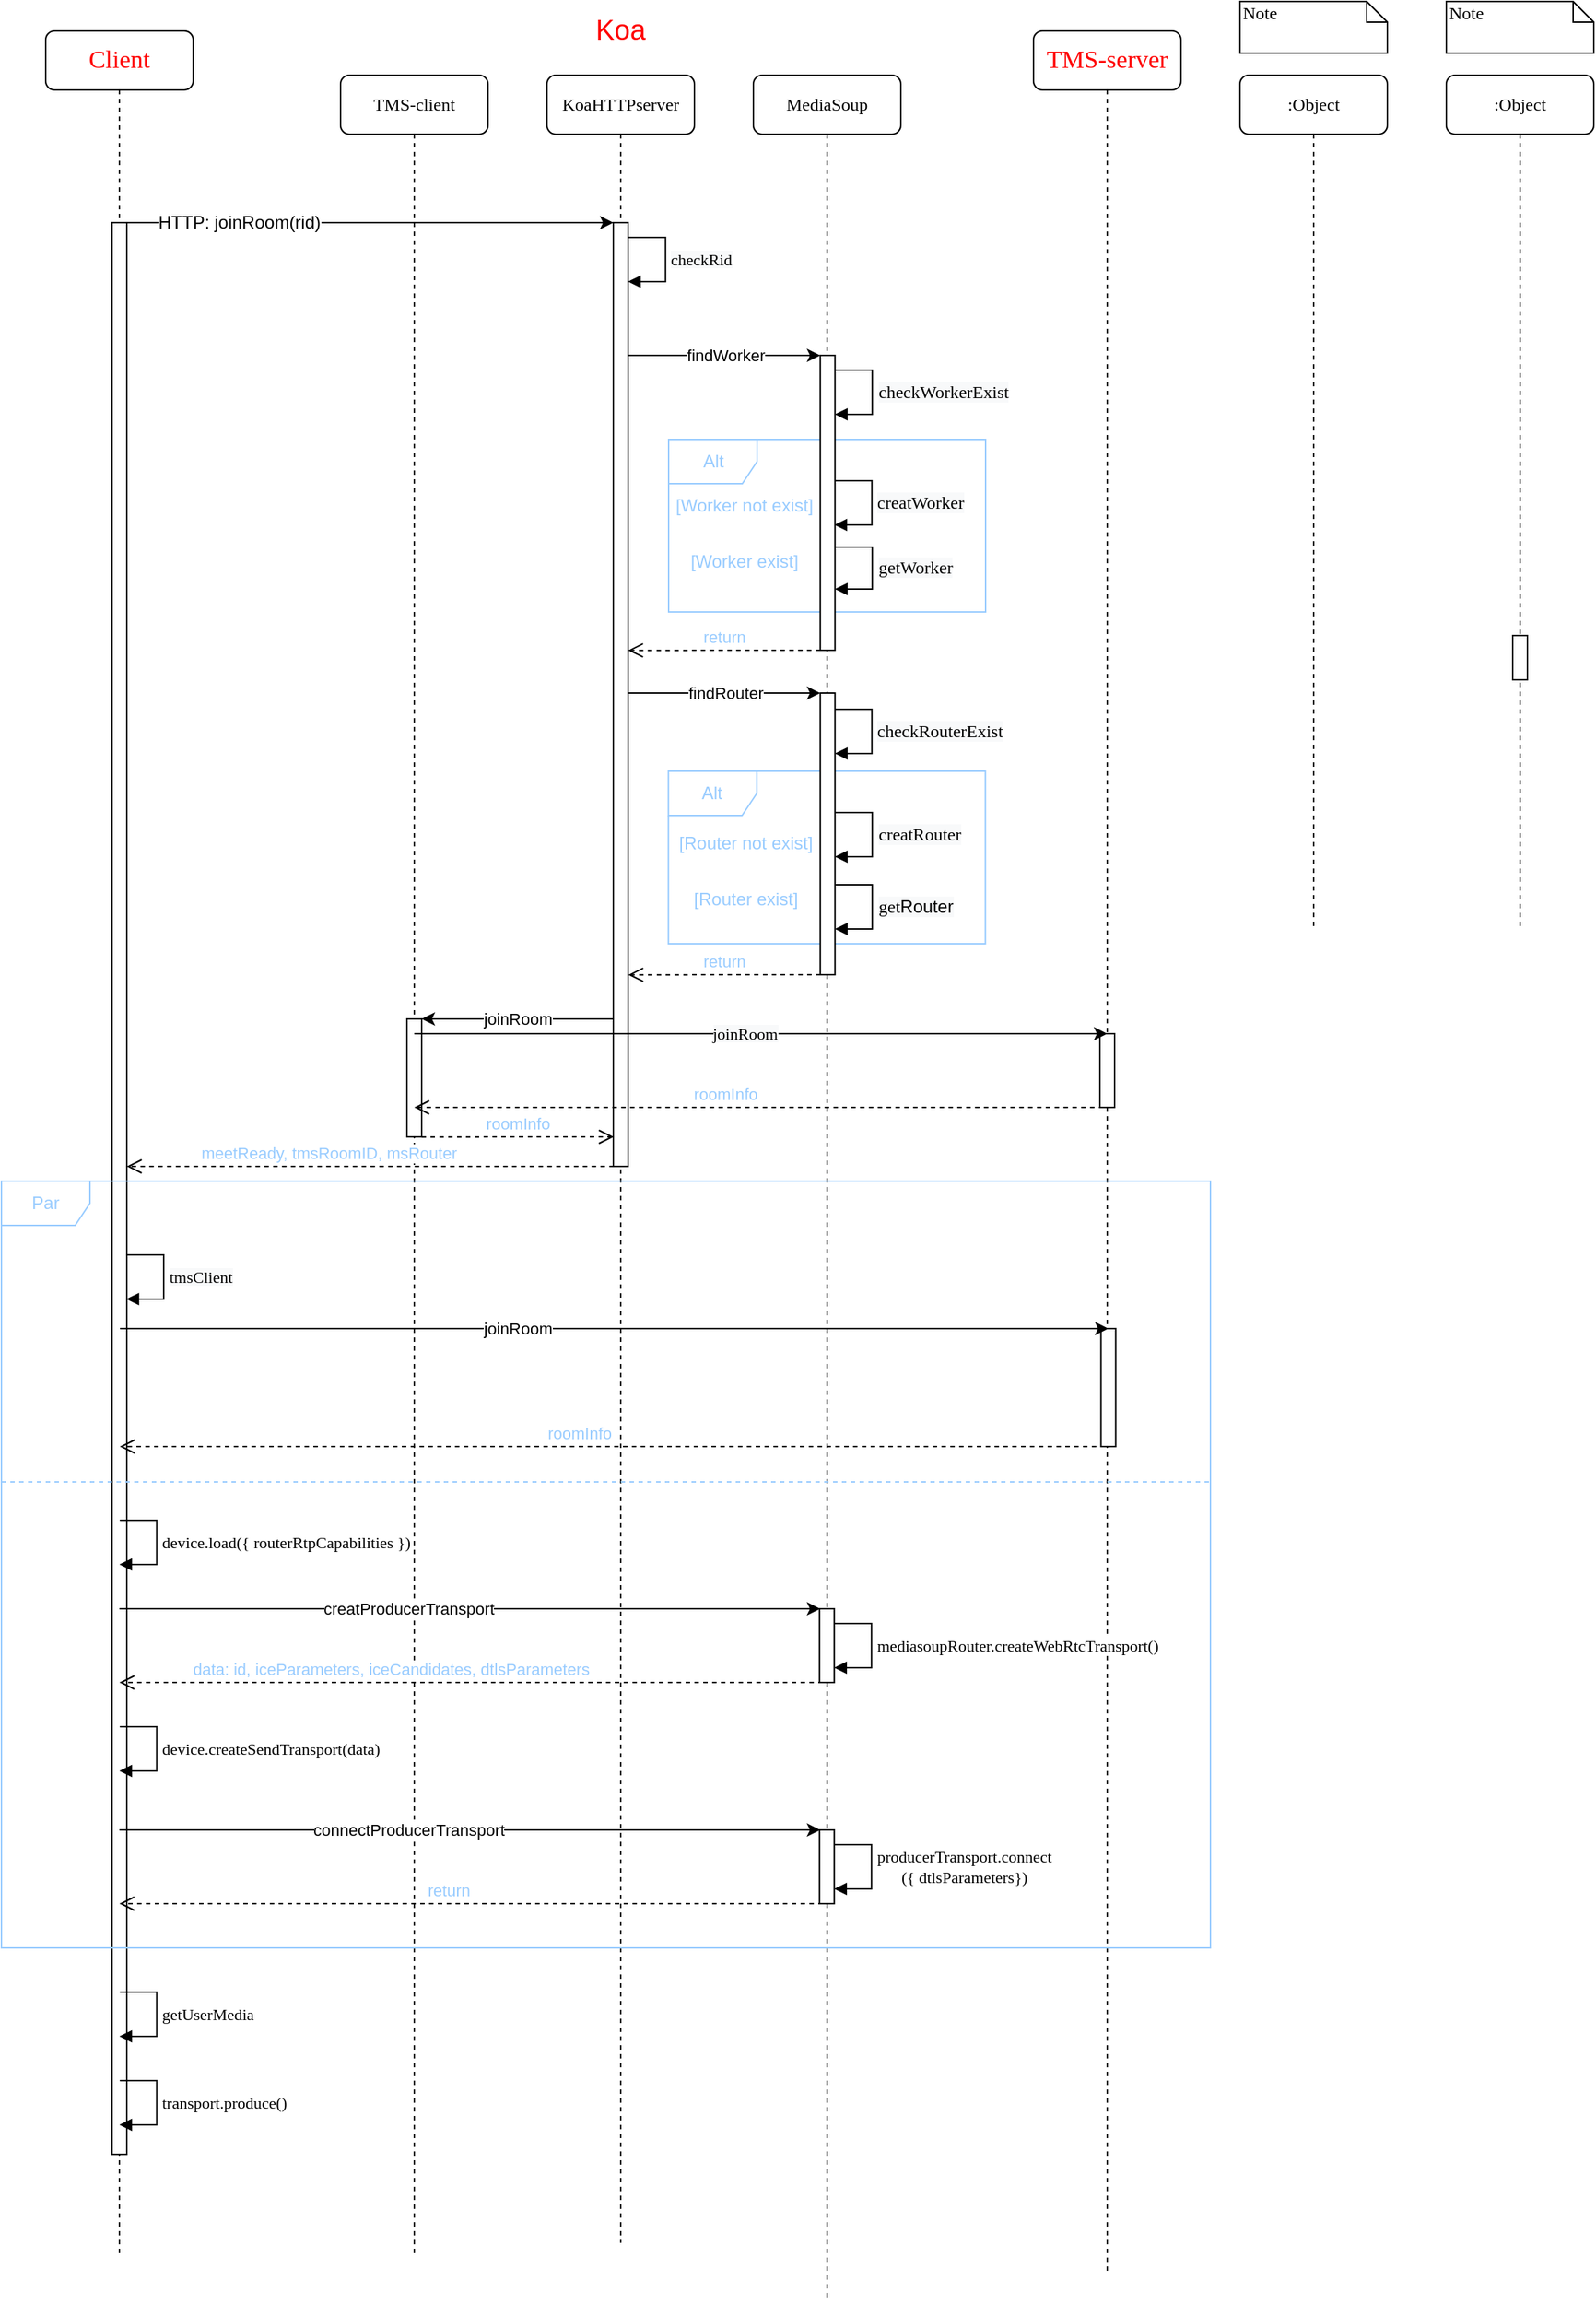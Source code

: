 <mxfile version="13.6.5" type="github">
  <diagram name="Page-1" id="13e1069c-82ec-6db2-03f1-153e76fe0fe0">
    <mxGraphModel dx="1185" dy="670" grid="1" gridSize="10" guides="1" tooltips="1" connect="1" arrows="1" fold="1" page="0" pageScale="1" pageWidth="1654" pageHeight="2336" background="#ffffff" math="0" shadow="0">
      <root>
        <mxCell id="0" />
        <mxCell id="1" parent="0" />
        <mxCell id="b2PtK0ISg53wSsYbWz4A-67" value="Alt" style="shape=umlFrame;whiteSpace=wrap;html=1;rounded=1;fillColor=none;fontColor=#99CCFF;strokeColor=#99CCFF;" vertex="1" parent="1">
          <mxGeometry x="462.5" y="357" width="215" height="117" as="geometry" />
        </mxCell>
        <mxCell id="b2PtK0ISg53wSsYbWz4A-2" value="TMS-client" style="shape=umlLifeline;perimeter=lifelinePerimeter;whiteSpace=wrap;html=1;container=1;collapsible=0;recursiveResize=0;outlineConnect=0;rounded=1;shadow=0;comic=0;labelBackgroundColor=none;strokeWidth=1;fontFamily=Verdana;fontSize=12;align=center;" vertex="1" parent="1">
          <mxGeometry x="240" y="110" width="100" height="1480" as="geometry" />
        </mxCell>
        <mxCell id="b2PtK0ISg53wSsYbWz4A-3" value="" style="html=1;points=[];perimeter=orthogonalPerimeter;rounded=0;shadow=0;comic=0;labelBackgroundColor=none;strokeWidth=1;fontFamily=Verdana;fontSize=12;align=center;" vertex="1" parent="b2PtK0ISg53wSsYbWz4A-2">
          <mxGeometry x="45" y="640" width="10" height="80" as="geometry" />
        </mxCell>
        <mxCell id="b2PtK0ISg53wSsYbWz4A-4" value="KoaHTTPserver" style="shape=umlLifeline;perimeter=lifelinePerimeter;whiteSpace=wrap;html=1;container=1;collapsible=0;recursiveResize=0;outlineConnect=0;rounded=1;shadow=0;comic=0;labelBackgroundColor=none;strokeWidth=1;fontFamily=Verdana;fontSize=12;align=center;" vertex="1" parent="1">
          <mxGeometry x="380" y="110" width="100" height="1470" as="geometry" />
        </mxCell>
        <mxCell id="b2PtK0ISg53wSsYbWz4A-5" value="" style="html=1;points=[];perimeter=orthogonalPerimeter;rounded=0;shadow=0;comic=0;labelBackgroundColor=none;strokeWidth=1;fontFamily=Verdana;fontSize=12;align=center;" vertex="1" parent="b2PtK0ISg53wSsYbWz4A-4">
          <mxGeometry x="45" y="100" width="10" height="640" as="geometry" />
        </mxCell>
        <mxCell id="b2PtK0ISg53wSsYbWz4A-6" value="MediaSoup" style="shape=umlLifeline;perimeter=lifelinePerimeter;whiteSpace=wrap;html=1;container=1;collapsible=0;recursiveResize=0;outlineConnect=0;rounded=1;shadow=0;comic=0;labelBackgroundColor=none;strokeWidth=1;fontFamily=Verdana;fontSize=12;align=center;" vertex="1" parent="1">
          <mxGeometry x="520" y="110" width="100" height="1510" as="geometry" />
        </mxCell>
        <mxCell id="b2PtK0ISg53wSsYbWz4A-7" value="TMS-server" style="shape=umlLifeline;perimeter=lifelinePerimeter;whiteSpace=wrap;html=1;container=1;collapsible=0;recursiveResize=0;outlineConnect=0;rounded=1;shadow=0;comic=0;labelBackgroundColor=none;strokeWidth=1;fontFamily=Verdana;fontSize=17;align=center;fontColor=#FF0000;" vertex="1" parent="1">
          <mxGeometry x="710" y="80" width="100" height="1520" as="geometry" />
        </mxCell>
        <mxCell id="b2PtK0ISg53wSsYbWz4A-87" value="" style="html=1;points=[];perimeter=orthogonalPerimeter;rounded=0;shadow=0;comic=0;labelBackgroundColor=none;strokeWidth=1;fontFamily=Verdana;fontSize=12;align=center;" vertex="1" parent="b2PtK0ISg53wSsYbWz4A-7">
          <mxGeometry x="45" y="680" width="10" height="50" as="geometry" />
        </mxCell>
        <mxCell id="b2PtK0ISg53wSsYbWz4A-8" value=":Object" style="shape=umlLifeline;perimeter=lifelinePerimeter;whiteSpace=wrap;html=1;container=1;collapsible=0;recursiveResize=0;outlineConnect=0;rounded=1;shadow=0;comic=0;labelBackgroundColor=none;strokeWidth=1;fontFamily=Verdana;fontSize=12;align=center;" vertex="1" parent="1">
          <mxGeometry x="850" y="110" width="100" height="580" as="geometry" />
        </mxCell>
        <mxCell id="b2PtK0ISg53wSsYbWz4A-9" value=":Object" style="shape=umlLifeline;perimeter=lifelinePerimeter;whiteSpace=wrap;html=1;container=1;collapsible=0;recursiveResize=0;outlineConnect=0;rounded=1;shadow=0;comic=0;labelBackgroundColor=none;strokeWidth=1;fontFamily=Verdana;fontSize=12;align=center;" vertex="1" parent="1">
          <mxGeometry x="990" y="110" width="100" height="580" as="geometry" />
        </mxCell>
        <mxCell id="b2PtK0ISg53wSsYbWz4A-10" value="Client" style="shape=umlLifeline;perimeter=lifelinePerimeter;whiteSpace=wrap;html=1;container=1;collapsible=0;recursiveResize=0;outlineConnect=0;rounded=1;shadow=0;comic=0;labelBackgroundColor=none;strokeWidth=1;fontFamily=Verdana;fontSize=17;align=center;fontColor=#FF0000;" vertex="1" parent="1">
          <mxGeometry x="40" y="80" width="100" height="1510" as="geometry" />
        </mxCell>
        <mxCell id="b2PtK0ISg53wSsYbWz4A-11" value="" style="html=1;points=[];perimeter=orthogonalPerimeter;rounded=0;shadow=0;comic=0;labelBackgroundColor=none;strokeWidth=1;fontFamily=Verdana;fontSize=12;align=center;" vertex="1" parent="b2PtK0ISg53wSsYbWz4A-10">
          <mxGeometry x="45" y="130" width="10" height="1310" as="geometry" />
        </mxCell>
        <mxCell id="b2PtK0ISg53wSsYbWz4A-12" value="" style="html=1;points=[];perimeter=orthogonalPerimeter;rounded=0;shadow=0;comic=0;labelBackgroundColor=none;strokeWidth=1;fontFamily=Verdana;fontSize=12;align=center;" vertex="1" parent="1">
          <mxGeometry x="565.33" y="300" width="10" height="200" as="geometry" />
        </mxCell>
        <mxCell id="b2PtK0ISg53wSsYbWz4A-15" value="" style="html=1;points=[];perimeter=orthogonalPerimeter;rounded=0;shadow=0;comic=0;labelBackgroundColor=none;strokeColor=#000000;strokeWidth=1;fillColor=#FFFFFF;fontFamily=Verdana;fontSize=12;fontColor=#000000;align=center;" vertex="1" parent="1">
          <mxGeometry x="1035" y="490" width="10" height="30" as="geometry" />
        </mxCell>
        <mxCell id="b2PtK0ISg53wSsYbWz4A-21" value="Note" style="shape=note;whiteSpace=wrap;html=1;size=14;verticalAlign=top;align=left;spacingTop=-6;rounded=0;shadow=0;comic=0;labelBackgroundColor=none;strokeWidth=1;fontFamily=Verdana;fontSize=12" vertex="1" parent="1">
          <mxGeometry x="850" y="60" width="100" height="35" as="geometry" />
        </mxCell>
        <mxCell id="b2PtK0ISg53wSsYbWz4A-22" value="Note" style="shape=note;whiteSpace=wrap;html=1;size=14;verticalAlign=top;align=left;spacingTop=-6;rounded=0;shadow=0;comic=0;labelBackgroundColor=none;strokeWidth=1;fontFamily=Verdana;fontSize=12" vertex="1" parent="1">
          <mxGeometry x="990" y="60" width="100" height="35" as="geometry" />
        </mxCell>
        <mxCell id="b2PtK0ISg53wSsYbWz4A-23" value="Koa" style="text;html=1;strokeColor=none;fillColor=none;align=center;verticalAlign=middle;whiteSpace=wrap;rounded=0;fontSize=19;fontColor=#FF0000;" vertex="1" parent="1">
          <mxGeometry x="395" y="60" width="70" height="40" as="geometry" />
        </mxCell>
        <mxCell id="b2PtK0ISg53wSsYbWz4A-24" value="" style="endArrow=classic;html=1;fontSize=17;fontColor=#FF0000;entryX=0;entryY=0;entryDx=0;entryDy=0;entryPerimeter=0;" edge="1" parent="1">
          <mxGeometry width="50" height="50" relative="1" as="geometry">
            <mxPoint x="89.667" y="210" as="sourcePoint" />
            <mxPoint x="425" y="210" as="targetPoint" />
          </mxGeometry>
        </mxCell>
        <mxCell id="b2PtK0ISg53wSsYbWz4A-25" value="HTTP: joinRoom(rid)" style="edgeLabel;html=1;align=center;verticalAlign=middle;resizable=0;points=[];fontSize=12;" vertex="1" connectable="0" parent="b2PtK0ISg53wSsYbWz4A-24">
          <mxGeometry x="-0.064" relative="1" as="geometry">
            <mxPoint x="-76.33" as="offset" />
          </mxGeometry>
        </mxCell>
        <mxCell id="b2PtK0ISg53wSsYbWz4A-26" value="" style="endArrow=classic;html=1;entryX=0;entryY=0;entryDx=0;entryDy=0;entryPerimeter=0;" edge="1" parent="1" target="b2PtK0ISg53wSsYbWz4A-12">
          <mxGeometry width="50" height="50" relative="1" as="geometry">
            <mxPoint x="435.33" y="300" as="sourcePoint" />
            <mxPoint x="510.33" y="300" as="targetPoint" />
          </mxGeometry>
        </mxCell>
        <mxCell id="b2PtK0ISg53wSsYbWz4A-27" value="findWorker" style="edgeLabel;html=1;align=center;verticalAlign=middle;resizable=0;points=[];" vertex="1" connectable="0" parent="b2PtK0ISg53wSsYbWz4A-26">
          <mxGeometry x="-0.244" y="-1" relative="1" as="geometry">
            <mxPoint x="16.01" y="-1" as="offset" />
          </mxGeometry>
        </mxCell>
        <mxCell id="b2PtK0ISg53wSsYbWz4A-42" value="return" style="html=1;verticalAlign=bottom;endArrow=open;dashed=1;endSize=8;fontColor=#99CCFF;entryX=0.967;entryY=0.947;entryDx=0;entryDy=0;entryPerimeter=0;" edge="1" parent="1">
          <mxGeometry x="-0.003" relative="1" as="geometry">
            <mxPoint x="565.33" y="500" as="sourcePoint" />
            <mxPoint x="435.0" y="500.09" as="targetPoint" />
            <mxPoint as="offset" />
          </mxGeometry>
        </mxCell>
        <mxCell id="b2PtK0ISg53wSsYbWz4A-45" value="Alt" style="shape=umlFrame;whiteSpace=wrap;html=1;rounded=1;fillColor=none;fontColor=#99CCFF;strokeColor=#99CCFF;" vertex="1" parent="1">
          <mxGeometry x="462.33" y="582" width="215" height="117" as="geometry" />
        </mxCell>
        <mxCell id="b2PtK0ISg53wSsYbWz4A-47" value="[Router not exist]" style="text;html=1;strokeColor=none;fillColor=none;align=center;verticalAlign=middle;whiteSpace=wrap;rounded=0;dashed=1;dashPattern=1 4;fontColor=#99CCFF;" vertex="1" parent="1">
          <mxGeometry x="465.33" y="621" width="99.67" height="20" as="geometry" />
        </mxCell>
        <mxCell id="b2PtK0ISg53wSsYbWz4A-48" value="[Router exist]" style="text;html=1;strokeColor=none;fillColor=none;align=center;verticalAlign=middle;whiteSpace=wrap;rounded=0;dashed=1;dashPattern=1 4;fontColor=#99CCFF;" vertex="1" parent="1">
          <mxGeometry x="465.33" y="659" width="100" height="20" as="geometry" />
        </mxCell>
        <mxCell id="b2PtK0ISg53wSsYbWz4A-49" value="" style="html=1;points=[];perimeter=orthogonalPerimeter;rounded=0;shadow=0;comic=0;labelBackgroundColor=none;strokeWidth=1;fontFamily=Verdana;fontSize=12;align=center;" vertex="1" parent="1">
          <mxGeometry x="565.33" y="529" width="10" height="191" as="geometry" />
        </mxCell>
        <mxCell id="b2PtK0ISg53wSsYbWz4A-55" value="return" style="html=1;verticalAlign=bottom;endArrow=open;dashed=1;endSize=8;fontColor=#99CCFF;entryX=0.967;entryY=0.947;entryDx=0;entryDy=0;entryPerimeter=0;" edge="1" parent="1">
          <mxGeometry x="-0.003" relative="1" as="geometry">
            <mxPoint x="565.47" y="720" as="sourcePoint" />
            <mxPoint x="435.14" y="720.09" as="targetPoint" />
            <mxPoint as="offset" />
          </mxGeometry>
        </mxCell>
        <mxCell id="b2PtK0ISg53wSsYbWz4A-58" value="&lt;span style=&quot;color: rgb(0 , 0 , 0) ; font-family: &amp;#34;verdana&amp;#34; ; font-size: 12px ; text-align: center ; background-color: rgb(248 , 249 , 250)&quot;&gt;checkWorkerExist&lt;/span&gt;" style="edgeStyle=orthogonalEdgeStyle;html=1;align=left;spacingLeft=2;endArrow=block;rounded=0;fontColor=#99CCFF;" edge="1" parent="1">
          <mxGeometry x="-0.005" relative="1" as="geometry">
            <mxPoint x="575.66" y="310" as="sourcePoint" />
            <Array as="points">
              <mxPoint x="600.66" y="310" />
            </Array>
            <mxPoint x="575.33" y="340" as="targetPoint" />
            <mxPoint as="offset" />
          </mxGeometry>
        </mxCell>
        <mxCell id="b2PtK0ISg53wSsYbWz4A-61" value="&lt;span style=&quot;color: rgb(0 , 0 , 0) ; font-family: &amp;#34;verdana&amp;#34; ; font-size: 12px ; text-align: center ; background-color: rgb(248 , 249 , 250)&quot;&gt;checkRouterExist&lt;/span&gt;" style="edgeStyle=orthogonalEdgeStyle;html=1;align=left;spacingLeft=2;endArrow=block;rounded=0;fontColor=#99CCFF;" edge="1" parent="1">
          <mxGeometry x="-0.005" relative="1" as="geometry">
            <mxPoint x="575.33" y="540" as="sourcePoint" />
            <Array as="points">
              <mxPoint x="600.33" y="540" />
            </Array>
            <mxPoint x="575.33" y="570" as="targetPoint" />
            <mxPoint as="offset" />
          </mxGeometry>
        </mxCell>
        <mxCell id="b2PtK0ISg53wSsYbWz4A-62" value="&lt;span style=&quot;color: rgb(0 , 0 , 0) ; font-family: &amp;#34;verdana&amp;#34; ; font-size: 12px ; text-align: center ; background-color: rgb(248 , 249 , 250)&quot;&gt;creatRouter&lt;/span&gt;" style="edgeStyle=orthogonalEdgeStyle;html=1;align=left;spacingLeft=2;endArrow=block;rounded=0;fontColor=#99CCFF;" edge="1" parent="1">
          <mxGeometry x="-0.005" relative="1" as="geometry">
            <mxPoint x="575.66" y="610" as="sourcePoint" />
            <Array as="points">
              <mxPoint x="600.66" y="610" />
            </Array>
            <mxPoint x="575.33" y="640" as="targetPoint" />
            <mxPoint as="offset" />
          </mxGeometry>
        </mxCell>
        <mxCell id="b2PtK0ISg53wSsYbWz4A-63" value="&lt;span style=&quot;color: rgb(0 , 0 , 0) ; font-family: &amp;#34;verdana&amp;#34; ; font-size: 12px ; text-align: center ; background-color: rgb(248 , 249 , 250)&quot;&gt;get&lt;/span&gt;&lt;span style=&quot;color: rgb(0 , 0 , 0) ; font-size: 12px ; text-align: center ; background-color: rgb(248 , 249 , 250) ; font-family: &amp;#34;helvetica&amp;#34;&quot;&gt;Router&lt;/span&gt;" style="edgeStyle=orthogonalEdgeStyle;html=1;align=left;spacingLeft=2;endArrow=block;rounded=0;fontColor=#99CCFF;" edge="1" parent="1">
          <mxGeometry x="-0.005" relative="1" as="geometry">
            <mxPoint x="575.65" y="659" as="sourcePoint" />
            <Array as="points">
              <mxPoint x="600.65" y="659" />
            </Array>
            <mxPoint x="575.33" y="689" as="targetPoint" />
            <mxPoint as="offset" />
          </mxGeometry>
        </mxCell>
        <mxCell id="b2PtK0ISg53wSsYbWz4A-59" value="&lt;span style=&quot;color: rgb(0 , 0 , 0) ; font-family: &amp;#34;verdana&amp;#34; ; font-size: 12px ; text-align: center ; background-color: rgb(248 , 249 , 250)&quot;&gt;creatWorker&lt;/span&gt;" style="edgeStyle=orthogonalEdgeStyle;html=1;align=left;spacingLeft=2;endArrow=block;rounded=0;fontColor=#99CCFF;" edge="1" parent="1">
          <mxGeometry x="-0.005" relative="1" as="geometry">
            <mxPoint x="575.33" y="385" as="sourcePoint" />
            <Array as="points">
              <mxPoint x="600.33" y="385" />
            </Array>
            <mxPoint x="575" y="415" as="targetPoint" />
            <mxPoint as="offset" />
          </mxGeometry>
        </mxCell>
        <mxCell id="b2PtK0ISg53wSsYbWz4A-69" value="[Worker not exist]" style="text;html=1;strokeColor=none;fillColor=none;align=center;verticalAlign=middle;whiteSpace=wrap;rounded=0;dashed=1;dashPattern=1 4;fontColor=#99CCFF;" vertex="1" parent="1">
          <mxGeometry x="465.33" y="392" width="97.5" height="20" as="geometry" />
        </mxCell>
        <mxCell id="b2PtK0ISg53wSsYbWz4A-70" value="[Worker exist]" style="text;html=1;strokeColor=none;fillColor=none;align=center;verticalAlign=middle;whiteSpace=wrap;rounded=0;dashed=1;dashPattern=1 4;fontColor=#99CCFF;" vertex="1" parent="1">
          <mxGeometry x="464.08" y="430" width="100" height="20" as="geometry" />
        </mxCell>
        <mxCell id="b2PtK0ISg53wSsYbWz4A-71" value="&lt;span style=&quot;color: rgb(0 , 0 , 0) ; font-family: &amp;#34;verdana&amp;#34; ; font-size: 12px ; text-align: center ; background-color: rgb(248 , 249 , 250)&quot;&gt;getWorker&lt;/span&gt;" style="edgeStyle=orthogonalEdgeStyle;html=1;align=left;spacingLeft=2;endArrow=block;rounded=0;fontColor=#99CCFF;" edge="1" parent="1">
          <mxGeometry x="-0.005" relative="1" as="geometry">
            <mxPoint x="575.66" y="430" as="sourcePoint" />
            <Array as="points">
              <mxPoint x="600.66" y="430" />
            </Array>
            <mxPoint x="575.33" y="458.5" as="targetPoint" />
            <mxPoint as="offset" />
          </mxGeometry>
        </mxCell>
        <mxCell id="b2PtK0ISg53wSsYbWz4A-72" value="&lt;div style=&quot;text-align: center&quot;&gt;&lt;font color=&quot;#000000&quot; face=&quot;verdana&quot;&gt;&lt;span style=&quot;background-color: rgb(248 , 249 , 250)&quot;&gt;checkRid&lt;/span&gt;&lt;/font&gt;&lt;/div&gt;" style="edgeStyle=orthogonalEdgeStyle;html=1;align=left;spacingLeft=2;endArrow=block;rounded=0;fontColor=#99CCFF;" edge="1" parent="1">
          <mxGeometry x="-0.005" relative="1" as="geometry">
            <mxPoint x="435.33" y="220" as="sourcePoint" />
            <Array as="points">
              <mxPoint x="460.33" y="220" />
            </Array>
            <mxPoint x="435.0" y="250" as="targetPoint" />
            <mxPoint as="offset" />
          </mxGeometry>
        </mxCell>
        <mxCell id="b2PtK0ISg53wSsYbWz4A-75" value="" style="endArrow=classic;html=1;entryX=0;entryY=0;entryDx=0;entryDy=0;entryPerimeter=0;" edge="1" parent="1">
          <mxGeometry width="50" height="50" relative="1" as="geometry">
            <mxPoint x="425.0" y="750" as="sourcePoint" />
            <mxPoint x="295.0" y="750" as="targetPoint" />
          </mxGeometry>
        </mxCell>
        <mxCell id="b2PtK0ISg53wSsYbWz4A-76" value="joinRoom" style="edgeLabel;html=1;align=center;verticalAlign=middle;resizable=0;points=[];" vertex="1" connectable="0" parent="b2PtK0ISg53wSsYbWz4A-75">
          <mxGeometry x="-0.244" y="-1" relative="1" as="geometry">
            <mxPoint x="-15.86" y="1" as="offset" />
          </mxGeometry>
        </mxCell>
        <mxCell id="b2PtK0ISg53wSsYbWz4A-82" value="roomInfo" style="html=1;verticalAlign=bottom;endArrow=open;dashed=1;endSize=8;fontColor=#99CCFF;entryX=0.967;entryY=0.947;entryDx=0;entryDy=0;entryPerimeter=0;" edge="1" parent="1">
          <mxGeometry x="-0.003" relative="1" as="geometry">
            <mxPoint x="295.0" y="830.09" as="sourcePoint" />
            <mxPoint x="425.33" y="830" as="targetPoint" />
            <mxPoint as="offset" />
          </mxGeometry>
        </mxCell>
        <mxCell id="b2PtK0ISg53wSsYbWz4A-83" value="meetReady, tmsRoomID, msRouter" style="html=1;verticalAlign=bottom;endArrow=open;dashed=1;endSize=8;fontColor=#99CCFF;align=right;exitX=0.029;exitY=1;exitDx=0;exitDy=0;exitPerimeter=0;" edge="1" parent="1">
          <mxGeometry x="-0.362" relative="1" as="geometry">
            <mxPoint x="425.29" y="850" as="sourcePoint" />
            <mxPoint x="95" y="850" as="targetPoint" />
            <mxPoint as="offset" />
          </mxGeometry>
        </mxCell>
        <mxCell id="b2PtK0ISg53wSsYbWz4A-88" value="" style="endArrow=classic;html=1;" edge="1" parent="1">
          <mxGeometry width="50" height="50" relative="1" as="geometry">
            <mxPoint x="289.997" y="760" as="sourcePoint" />
            <mxPoint x="760" y="760" as="targetPoint" />
          </mxGeometry>
        </mxCell>
        <mxCell id="b2PtK0ISg53wSsYbWz4A-89" value="&lt;span style=&quot;font-family: &amp;#34;verdana&amp;#34; ; text-align: right ; background-color: rgb(248 , 249 , 250)&quot;&gt;joinRoom&lt;/span&gt;" style="edgeLabel;html=1;align=center;verticalAlign=middle;resizable=0;points=[];" vertex="1" connectable="0" parent="b2PtK0ISg53wSsYbWz4A-88">
          <mxGeometry x="-0.244" y="-1" relative="1" as="geometry">
            <mxPoint x="46.15" y="-1" as="offset" />
          </mxGeometry>
        </mxCell>
        <mxCell id="b2PtK0ISg53wSsYbWz4A-91" value="&lt;span style=&quot;text-align: center&quot;&gt;roomInfo&lt;/span&gt;" style="html=1;verticalAlign=bottom;endArrow=open;dashed=1;endSize=8;fontColor=#99CCFF;align=right;" edge="1" parent="1" target="b2PtK0ISg53wSsYbWz4A-2">
          <mxGeometry relative="1" as="geometry">
            <mxPoint x="757.33" y="810" as="sourcePoint" />
            <mxPoint x="677.33" y="810" as="targetPoint" />
          </mxGeometry>
        </mxCell>
        <mxCell id="b2PtK0ISg53wSsYbWz4A-92" value="" style="endArrow=classic;html=1;entryX=0;entryY=0;entryDx=0;entryDy=0;entryPerimeter=0;" edge="1" parent="1">
          <mxGeometry width="50" height="50" relative="1" as="geometry">
            <mxPoint x="435.33" y="529" as="sourcePoint" />
            <mxPoint x="565.33" y="529" as="targetPoint" />
          </mxGeometry>
        </mxCell>
        <mxCell id="b2PtK0ISg53wSsYbWz4A-93" value="findRouter" style="edgeLabel;html=1;align=center;verticalAlign=middle;resizable=0;points=[];" vertex="1" connectable="0" parent="b2PtK0ISg53wSsYbWz4A-92">
          <mxGeometry x="-0.244" y="-1" relative="1" as="geometry">
            <mxPoint x="16.01" y="-1" as="offset" />
          </mxGeometry>
        </mxCell>
        <mxCell id="b2PtK0ISg53wSsYbWz4A-111" value="Par" style="shape=umlFrame;whiteSpace=wrap;html=1;rounded=1;strokeColor=#99CCFF;fillColor=none;fontColor=#99CCFF;" vertex="1" parent="1">
          <mxGeometry x="10" y="860" width="820" height="520" as="geometry" />
        </mxCell>
        <mxCell id="b2PtK0ISg53wSsYbWz4A-112" value="" style="line;strokeWidth=1;fillColor=none;align=left;verticalAlign=middle;spacingTop=-1;spacingLeft=3;spacingRight=3;rotatable=0;labelPosition=right;points=[];portConstraint=eastwest;rounded=1;fontColor=#99CCFF;html=1;strokeColor=#99CCFF;dashed=1;" vertex="1" parent="1">
          <mxGeometry x="10" y="1060" width="820" height="8" as="geometry" />
        </mxCell>
        <mxCell id="b2PtK0ISg53wSsYbWz4A-113" value="" style="html=1;points=[];perimeter=orthogonalPerimeter;rounded=0;shadow=0;comic=0;labelBackgroundColor=none;strokeWidth=1;fontFamily=Verdana;fontSize=12;align=center;" vertex="1" parent="1">
          <mxGeometry x="755.75" y="960" width="10" height="80" as="geometry" />
        </mxCell>
        <mxCell id="b2PtK0ISg53wSsYbWz4A-114" value="&lt;div style=&quot;text-align: center&quot;&gt;&lt;font color=&quot;#000000&quot; face=&quot;verdana&quot;&gt;&lt;span style=&quot;background-color: rgb(248 , 249 , 250)&quot;&gt;tmsClient&lt;/span&gt;&lt;/font&gt;&lt;/div&gt;" style="edgeStyle=orthogonalEdgeStyle;html=1;align=left;spacingLeft=2;endArrow=block;rounded=0;fontColor=#99CCFF;" edge="1" parent="1">
          <mxGeometry x="-0.005" relative="1" as="geometry">
            <mxPoint x="95.07" y="910" as="sourcePoint" />
            <Array as="points">
              <mxPoint x="120.07" y="910" />
            </Array>
            <mxPoint x="94.75" y="940" as="targetPoint" />
            <mxPoint as="offset" />
          </mxGeometry>
        </mxCell>
        <mxCell id="b2PtK0ISg53wSsYbWz4A-115" value="" style="endArrow=classic;html=1;entryX=0;entryY=0;entryDx=0;entryDy=0;entryPerimeter=0;" edge="1" parent="1">
          <mxGeometry width="50" height="50" relative="1" as="geometry">
            <mxPoint x="90.417" y="960" as="sourcePoint" />
            <mxPoint x="760.75" y="960" as="targetPoint" />
          </mxGeometry>
        </mxCell>
        <mxCell id="b2PtK0ISg53wSsYbWz4A-116" value="joinRoom" style="edgeLabel;html=1;align=center;verticalAlign=middle;resizable=0;points=[];" vertex="1" connectable="0" parent="b2PtK0ISg53wSsYbWz4A-115">
          <mxGeometry x="-0.244" y="-1" relative="1" as="geometry">
            <mxPoint x="15.83" y="-1" as="offset" />
          </mxGeometry>
        </mxCell>
        <mxCell id="b2PtK0ISg53wSsYbWz4A-117" value="&lt;span style=&quot;text-align: center&quot;&gt;roomInfo&lt;/span&gt;" style="html=1;verticalAlign=bottom;endArrow=open;dashed=1;endSize=8;fontColor=#99CCFF;align=right;" edge="1" parent="1">
          <mxGeometry relative="1" as="geometry">
            <mxPoint x="758.58" y="1040" as="sourcePoint" />
            <mxPoint x="90.25" y="1040" as="targetPoint" />
          </mxGeometry>
        </mxCell>
        <mxCell id="b2PtK0ISg53wSsYbWz4A-119" value="" style="html=1;points=[];perimeter=orthogonalPerimeter;rounded=0;shadow=0;comic=0;labelBackgroundColor=none;strokeWidth=1;fontFamily=Verdana;fontSize=12;align=center;" vertex="1" parent="1">
          <mxGeometry x="564.83" y="1150" width="10" height="50" as="geometry" />
        </mxCell>
        <mxCell id="b2PtK0ISg53wSsYbWz4A-120" value="" style="endArrow=classic;html=1;" edge="1" parent="1">
          <mxGeometry width="50" height="50" relative="1" as="geometry">
            <mxPoint x="90" y="1150" as="sourcePoint" />
            <mxPoint x="565.33" y="1150.0" as="targetPoint" />
          </mxGeometry>
        </mxCell>
        <mxCell id="b2PtK0ISg53wSsYbWz4A-121" value="creatProducerTransport" style="edgeLabel;html=1;align=center;verticalAlign=middle;resizable=0;points=[];" vertex="1" connectable="0" parent="b2PtK0ISg53wSsYbWz4A-120">
          <mxGeometry x="-0.244" y="-1" relative="1" as="geometry">
            <mxPoint x="15.83" y="-1" as="offset" />
          </mxGeometry>
        </mxCell>
        <mxCell id="b2PtK0ISg53wSsYbWz4A-122" value="&lt;div style=&quot;text-align: center&quot;&gt;&lt;span style=&quot;color: rgb(0 , 0 , 0) ; font-family: &amp;#34;verdana&amp;#34;&quot;&gt;mediasoupRouter.createWebRtcTransport()&lt;/span&gt;&lt;br&gt;&lt;/div&gt;" style="edgeStyle=orthogonalEdgeStyle;html=1;align=left;spacingLeft=2;endArrow=block;rounded=0;fontColor=#99CCFF;" edge="1" parent="1">
          <mxGeometry x="-0.005" relative="1" as="geometry">
            <mxPoint x="575.15" y="1160" as="sourcePoint" />
            <Array as="points">
              <mxPoint x="600.15" y="1160" />
            </Array>
            <mxPoint x="574.83" y="1190" as="targetPoint" />
            <mxPoint as="offset" />
          </mxGeometry>
        </mxCell>
        <mxCell id="b2PtK0ISg53wSsYbWz4A-123" value="&lt;div style=&quot;text-align: center&quot;&gt;&lt;font color=&quot;#000000&quot; face=&quot;verdana&quot;&gt;&lt;span style=&quot;font-size: 11px&quot;&gt;device.load({ routerRtpCapabilities })&lt;/span&gt;&lt;/font&gt;&lt;br&gt;&lt;/div&gt;" style="edgeStyle=orthogonalEdgeStyle;html=1;align=left;spacingLeft=2;endArrow=block;rounded=0;fontColor=#99CCFF;" edge="1" parent="1">
          <mxGeometry x="-0.005" relative="1" as="geometry">
            <mxPoint x="90.32" y="1090" as="sourcePoint" />
            <Array as="points">
              <mxPoint x="115.32" y="1090" />
            </Array>
            <mxPoint x="90" y="1120" as="targetPoint" />
            <mxPoint as="offset" />
          </mxGeometry>
        </mxCell>
        <mxCell id="b2PtK0ISg53wSsYbWz4A-124" value="&lt;span style=&quot;text-align: center&quot;&gt;data: id, iceParameters, iceCandidates, dtlsParameters&lt;br&gt;&lt;/span&gt;" style="html=1;verticalAlign=bottom;endArrow=open;dashed=1;endSize=8;fontColor=#99CCFF;align=right;" edge="1" parent="1">
          <mxGeometry x="-0.342" relative="1" as="geometry">
            <mxPoint x="567" y="1200" as="sourcePoint" />
            <mxPoint x="90" y="1200" as="targetPoint" />
            <mxPoint as="offset" />
          </mxGeometry>
        </mxCell>
        <mxCell id="b2PtK0ISg53wSsYbWz4A-125" value="" style="html=1;points=[];perimeter=orthogonalPerimeter;rounded=0;shadow=0;comic=0;labelBackgroundColor=none;strokeWidth=1;fontFamily=Verdana;fontSize=12;align=center;" vertex="1" parent="1">
          <mxGeometry x="564.83" y="1300" width="10" height="50" as="geometry" />
        </mxCell>
        <mxCell id="b2PtK0ISg53wSsYbWz4A-126" value="" style="endArrow=classic;html=1;" edge="1" parent="1">
          <mxGeometry width="50" height="50" relative="1" as="geometry">
            <mxPoint x="90" y="1300" as="sourcePoint" />
            <mxPoint x="565.33" y="1300.0" as="targetPoint" />
          </mxGeometry>
        </mxCell>
        <mxCell id="b2PtK0ISg53wSsYbWz4A-127" value="connectProducerTransport" style="edgeLabel;html=1;align=center;verticalAlign=middle;resizable=0;points=[];" vertex="1" connectable="0" parent="b2PtK0ISg53wSsYbWz4A-126">
          <mxGeometry x="-0.244" y="-1" relative="1" as="geometry">
            <mxPoint x="15.83" y="-1" as="offset" />
          </mxGeometry>
        </mxCell>
        <mxCell id="b2PtK0ISg53wSsYbWz4A-128" value="&lt;div style=&quot;text-align: center&quot;&gt;&lt;font color=&quot;#000000&quot; face=&quot;verdana&quot;&gt;&lt;span style=&quot;font-size: 11px&quot;&gt;producerTransport.connect&lt;/span&gt;&lt;/font&gt;&lt;br&gt;&lt;/div&gt;&lt;div style=&quot;text-align: center&quot;&gt;&lt;font color=&quot;#000000&quot; face=&quot;verdana&quot;&gt;&lt;span style=&quot;font-size: 11px&quot;&gt;({ dtlsParameters})&lt;/span&gt;&lt;/font&gt;&lt;/div&gt;" style="edgeStyle=orthogonalEdgeStyle;html=1;align=left;spacingLeft=2;endArrow=block;rounded=0;fontColor=#99CCFF;" edge="1" parent="1">
          <mxGeometry x="-0.005" relative="1" as="geometry">
            <mxPoint x="575.15" y="1310" as="sourcePoint" />
            <Array as="points">
              <mxPoint x="600.15" y="1310" />
            </Array>
            <mxPoint x="574.83" y="1340" as="targetPoint" />
            <mxPoint as="offset" />
          </mxGeometry>
        </mxCell>
        <mxCell id="b2PtK0ISg53wSsYbWz4A-129" value="&lt;span style=&quot;text-align: center&quot;&gt;return&lt;/span&gt;" style="html=1;verticalAlign=bottom;endArrow=open;dashed=1;endSize=8;fontColor=#99CCFF;align=right;" edge="1" parent="1">
          <mxGeometry relative="1" as="geometry">
            <mxPoint x="567.0" y="1350" as="sourcePoint" />
            <mxPoint x="90" y="1350" as="targetPoint" />
          </mxGeometry>
        </mxCell>
        <mxCell id="b2PtK0ISg53wSsYbWz4A-130" value="&lt;div style=&quot;text-align: center&quot;&gt;&lt;font color=&quot;#000000&quot; face=&quot;verdana&quot;&gt;&lt;span style=&quot;font-size: 11px&quot;&gt;device.createSendTransport(data)&lt;/span&gt;&lt;/font&gt;&lt;br&gt;&lt;/div&gt;" style="edgeStyle=orthogonalEdgeStyle;html=1;align=left;spacingLeft=2;endArrow=block;rounded=0;fontColor=#99CCFF;" edge="1" parent="1">
          <mxGeometry x="-0.005" relative="1" as="geometry">
            <mxPoint x="90.32" y="1230" as="sourcePoint" />
            <Array as="points">
              <mxPoint x="115.32" y="1230" />
            </Array>
            <mxPoint x="90.0" y="1260" as="targetPoint" />
            <mxPoint as="offset" />
          </mxGeometry>
        </mxCell>
        <mxCell id="b2PtK0ISg53wSsYbWz4A-131" value="&lt;div style=&quot;text-align: center&quot;&gt;&lt;font color=&quot;#000000&quot; face=&quot;verdana&quot;&gt;&lt;span style=&quot;font-size: 11px&quot;&gt;getUserMedia&lt;/span&gt;&lt;/font&gt;&lt;/div&gt;" style="edgeStyle=orthogonalEdgeStyle;html=1;align=left;spacingLeft=2;endArrow=block;rounded=0;fontColor=#99CCFF;" edge="1" parent="1">
          <mxGeometry x="-0.005" relative="1" as="geometry">
            <mxPoint x="90.32" y="1410" as="sourcePoint" />
            <Array as="points">
              <mxPoint x="115.32" y="1410" />
            </Array>
            <mxPoint x="90" y="1440" as="targetPoint" />
            <mxPoint as="offset" />
          </mxGeometry>
        </mxCell>
        <mxCell id="b2PtK0ISg53wSsYbWz4A-132" value="&lt;div style=&quot;text-align: center&quot;&gt;&lt;font color=&quot;#000000&quot; face=&quot;verdana&quot;&gt;&lt;span style=&quot;font-size: 11px&quot;&gt;transport.produce()&lt;/span&gt;&lt;/font&gt;&lt;br&gt;&lt;/div&gt;" style="edgeStyle=orthogonalEdgeStyle;html=1;align=left;spacingLeft=2;endArrow=block;rounded=0;fontColor=#99CCFF;" edge="1" parent="1">
          <mxGeometry x="-0.005" relative="1" as="geometry">
            <mxPoint x="90.32" y="1470" as="sourcePoint" />
            <Array as="points">
              <mxPoint x="115.32" y="1470" />
            </Array>
            <mxPoint x="90" y="1500" as="targetPoint" />
            <mxPoint as="offset" />
          </mxGeometry>
        </mxCell>
      </root>
    </mxGraphModel>
  </diagram>
</mxfile>
